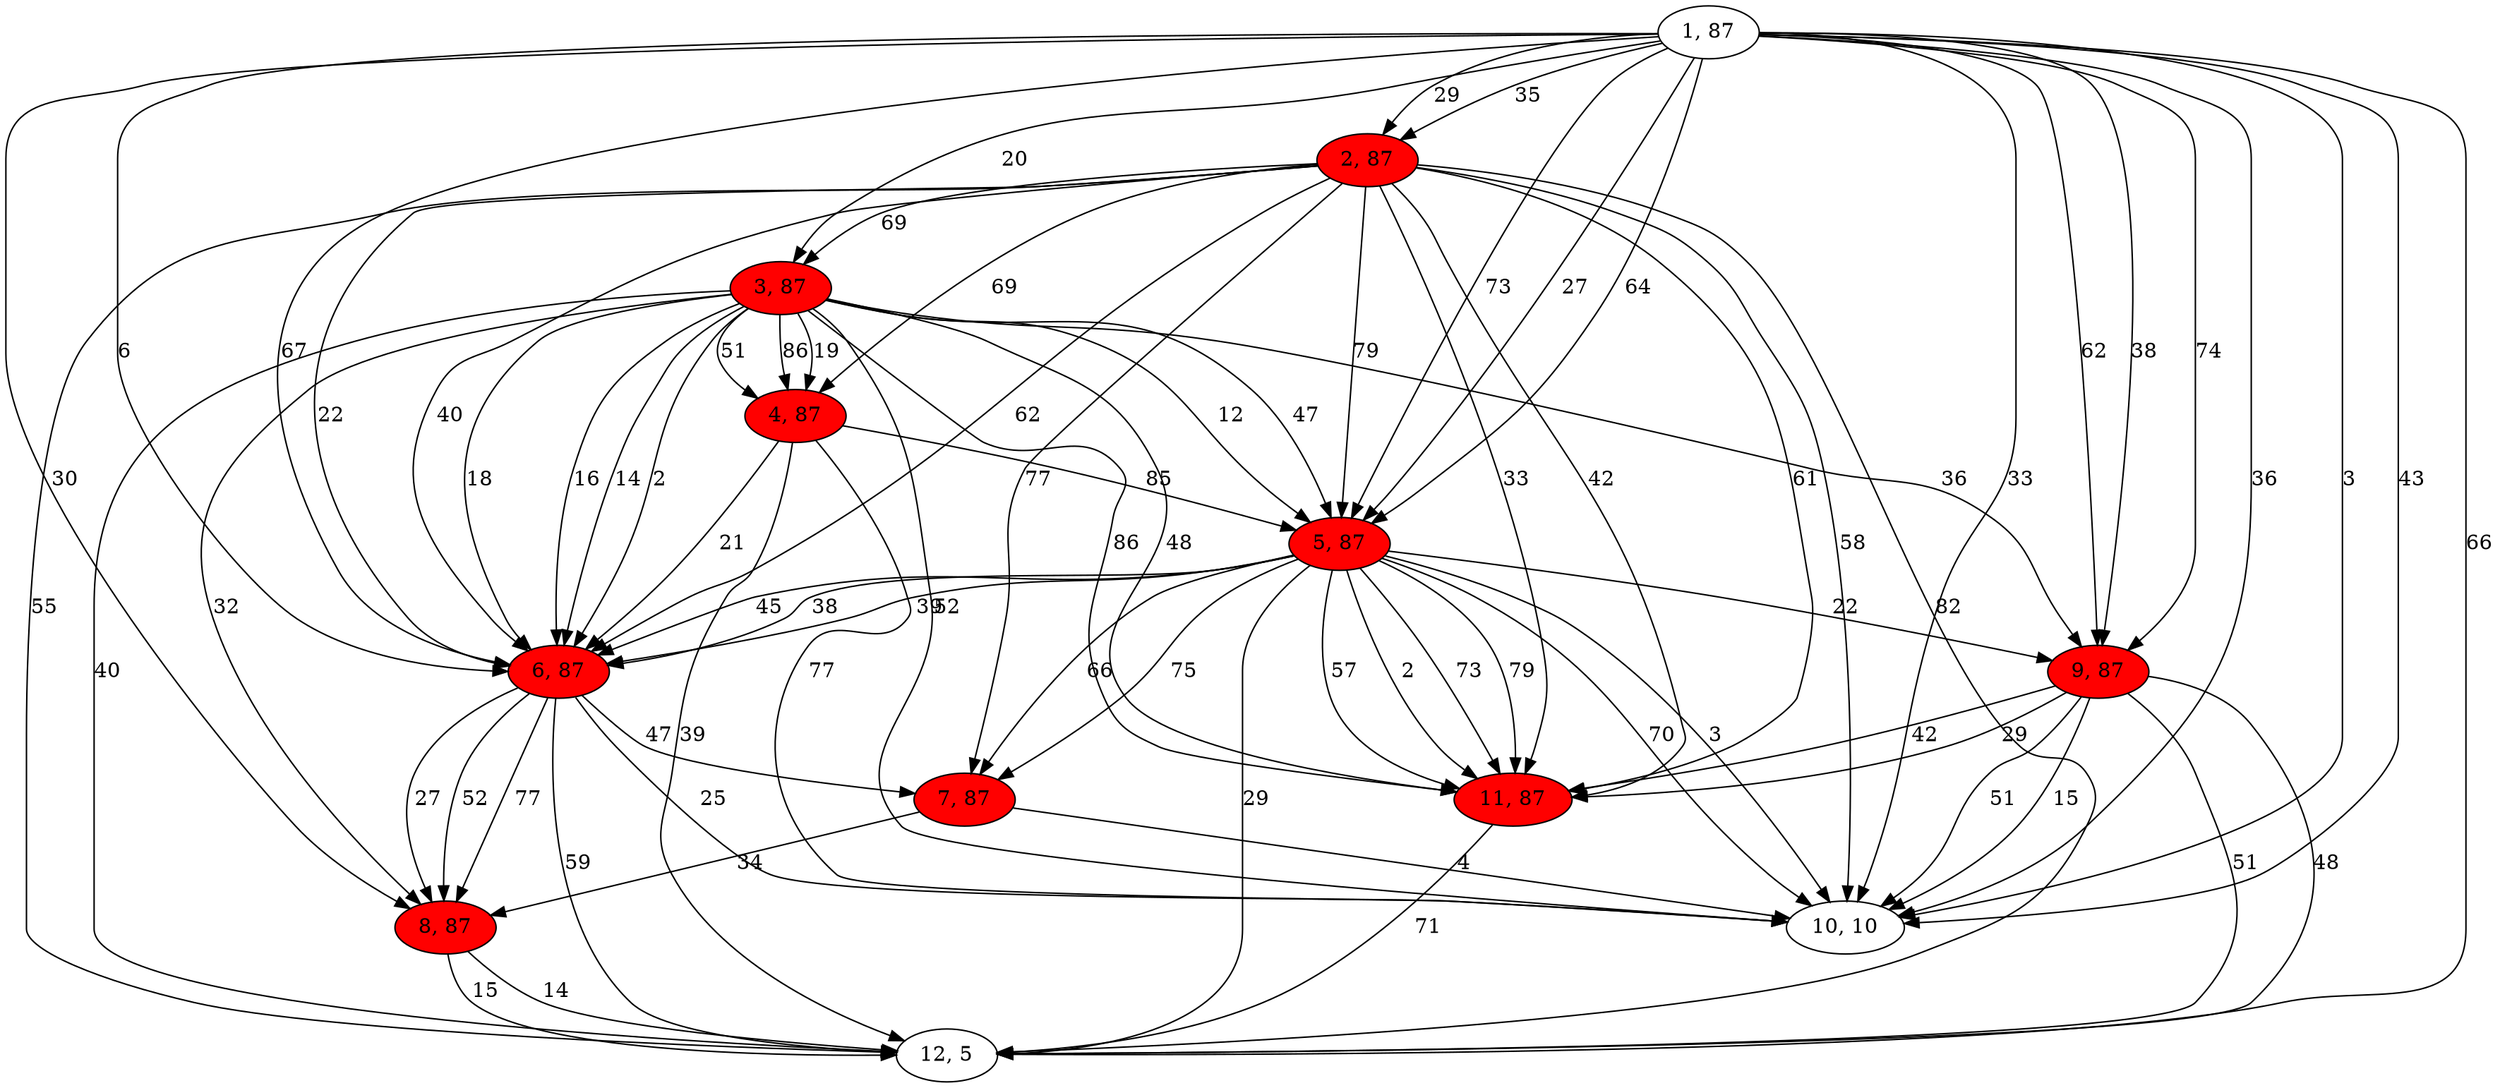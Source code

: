 digraph G{
1[label="1, 87"]
2[label="2, 87"]
3[label="3, 87"]
4[label="4, 87"]
5[label="5, 87"]
6[label="6, 87"]
7[label="7, 87"]
8[label="8, 87"]
9[label="9, 87"]
10[label="10, 10"]
11[label="11, 87"]
12[label="12, 5"]
1->9[label="38"]
1->5[label="73"]
1->10[label="36"]
1->6[label="6"]
1->10[label="3"]
1->10[label="43"]
1->5[label="27"]
1->8[label="30"]
1->10[label="33"]
1->5[label="64"]
1->12[label="66"]
1->2[label="29"]
1->6[label="67"]
1->9[label="74"]
1->9[label="62"]
1->3[label="20"]
1->2[label="35"]
2[style = filled,fillcolor=red]
2->4[label="69"]
2->12[label="55"]
2->10[label="58"]
2->5[label="79"]
2->11[label="61"]
2->6[label="62"]
2->3[label="69"]
2->11[label="33"]
2->6[label="22"]
2->7[label="77"]
2->12[label="82"]
2->11[label="42"]
2->6[label="40"]
3[style = filled,fillcolor=red]
3->6[label="2"]
3->6[label="18"]
3->5[label="12"]
3->8[label="32"]
3->4[label="51"]
3->11[label="48"]
3->9[label="36"]
3->12[label="40"]
3->10[label="52"]
3->6[label="14"]
3->6[label="16"]
3->4[label="86"]
3->11[label="86"]
3->5[label="47"]
3->4[label="19"]
4[style = filled,fillcolor=red]
4->12[label="39"]
4->6[label="21"]
4->5[label="85"]
4->10[label="77"]
5[style = filled,fillcolor=red]
5->11[label="57"]
5->10[label="70"]
5->7[label="66"]
5->11[label="2"]
5->11[label="73"]
5->6[label="39"]
5->10[label="3"]
5->9[label="22"]
5->11[label="79"]
5->6[label="45"]
5->6[label="38"]
5->12[label="29"]
5->7[label="75"]
6[style = filled,fillcolor=red]
6->8[label="52"]
6->12[label="59"]
6->8[label="77"]
6->10[label="25"]
6->7[label="47"]
6->8[label="27"]
7[style = filled,fillcolor=red]
7->10[label="4"]
7->8[label="34"]
8[style = filled,fillcolor=red]
8->12[label="15"]
8->12[label="14"]
9[style = filled,fillcolor=red]
9->11[label="42"]
9->10[label="51"]
9->12[label="48"]
9->12[label="51"]
9->11[label="29"]
9->10[label="15"]
11[style = filled,fillcolor=red]
11->12[label="71"]
}
